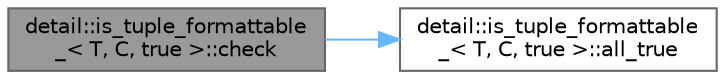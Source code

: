 digraph "detail::is_tuple_formattable_&lt; T, C, true &gt;::check"
{
 // LATEX_PDF_SIZE
  bgcolor="transparent";
  edge [fontname=Helvetica,fontsize=10,labelfontname=Helvetica,labelfontsize=10];
  node [fontname=Helvetica,fontsize=10,shape=box,height=0.2,width=0.4];
  rankdir="LR";
  Node1 [id="Node000001",label="detail::is_tuple_formattable\l_\< T, C, true \>::check",height=0.2,width=0.4,color="gray40", fillcolor="grey60", style="filled", fontcolor="black",tooltip=" "];
  Node1 -> Node2 [id="edge2_Node000001_Node000002",color="steelblue1",style="solid",tooltip=" "];
  Node2 [id="Node000002",label="detail::is_tuple_formattable\l_\< T, C, true \>::all_true",height=0.2,width=0.4,color="grey40", fillcolor="white", style="filled",URL="$classdetail_1_1is__tuple__formattable___3_01_t_00_01_c_00_01true_01_4.html#a50985f9a2e1e5fcc679bd61489970969",tooltip=" "];
}
